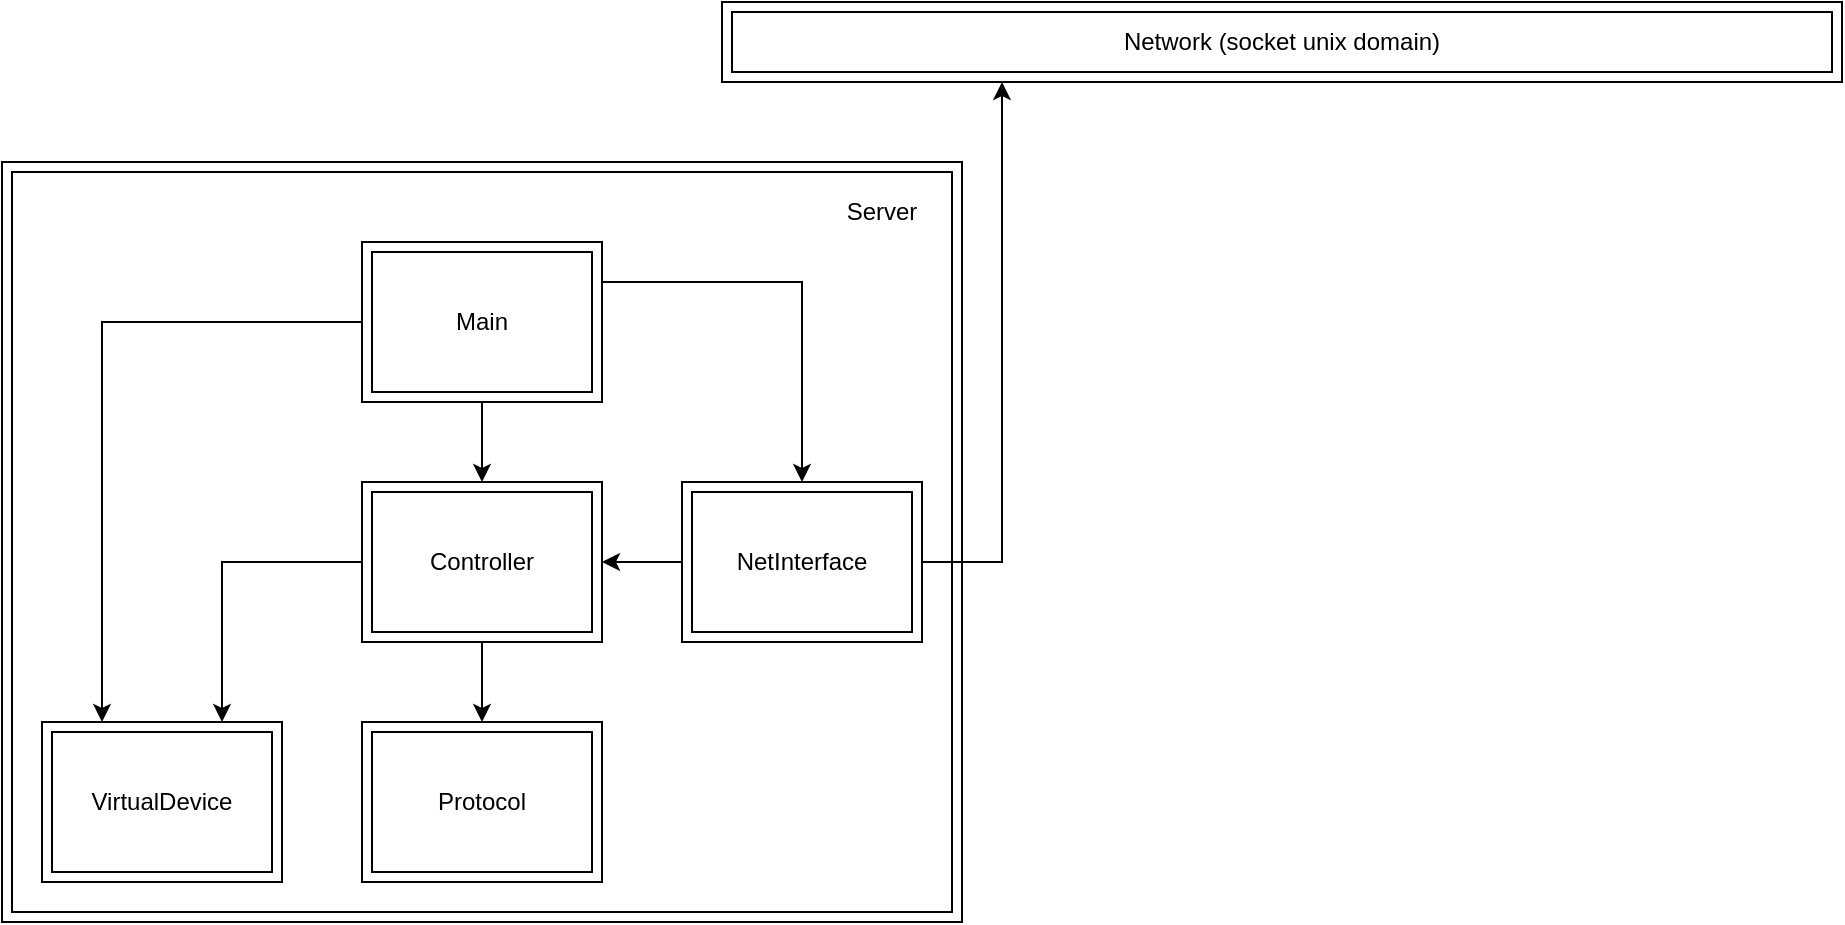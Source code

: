 <mxfile version="23.0.2" type="device">
  <diagram name="Page-1" id="-bZV5gwYtTpTdPIbU5qQ">
    <mxGraphModel dx="1509" dy="2716" grid="1" gridSize="10" guides="1" tooltips="1" connect="1" arrows="1" fold="1" page="1" pageScale="1" pageWidth="1600" pageHeight="900" math="0" shadow="0">
      <root>
        <mxCell id="0" />
        <mxCell id="1" parent="0" />
        <mxCell id="MFcw-dO1BtuP08sehXAr-30" value="Network (socket unix domain)" style="shape=ext;margin=3;double=1;whiteSpace=wrap;html=1;align=center;rotation=0;" vertex="1" parent="1">
          <mxGeometry x="440" y="-1720" width="560" height="40" as="geometry" />
        </mxCell>
        <mxCell id="MFcw-dO1BtuP08sehXAr-32" value="" style="group" vertex="1" connectable="0" parent="1">
          <mxGeometry x="80" y="-1640" width="480" height="380" as="geometry" />
        </mxCell>
        <mxCell id="MFcw-dO1BtuP08sehXAr-26" value="\" style="shape=ext;margin=3;double=1;whiteSpace=wrap;html=1;align=center;" vertex="1" parent="MFcw-dO1BtuP08sehXAr-32">
          <mxGeometry width="480" height="380" as="geometry" />
        </mxCell>
        <mxCell id="MFcw-dO1BtuP08sehXAr-2" value="VirtualDevice" style="shape=ext;margin=3;double=1;whiteSpace=wrap;html=1;align=center;" vertex="1" parent="MFcw-dO1BtuP08sehXAr-32">
          <mxGeometry x="20" y="280" width="120" height="80" as="geometry" />
        </mxCell>
        <mxCell id="MFcw-dO1BtuP08sehXAr-3" value="Protocol" style="shape=ext;margin=3;double=1;whiteSpace=wrap;html=1;align=center;" vertex="1" parent="MFcw-dO1BtuP08sehXAr-32">
          <mxGeometry x="180" y="280" width="120" height="80" as="geometry" />
        </mxCell>
        <mxCell id="MFcw-dO1BtuP08sehXAr-16" style="edgeStyle=orthogonalEdgeStyle;rounded=0;orthogonalLoop=1;jettySize=auto;html=1;exitX=0.5;exitY=1;exitDx=0;exitDy=0;entryX=0.5;entryY=0;entryDx=0;entryDy=0;" edge="1" parent="MFcw-dO1BtuP08sehXAr-32" source="MFcw-dO1BtuP08sehXAr-4" target="MFcw-dO1BtuP08sehXAr-3">
          <mxGeometry relative="1" as="geometry" />
        </mxCell>
        <mxCell id="MFcw-dO1BtuP08sehXAr-17" style="edgeStyle=orthogonalEdgeStyle;rounded=0;orthogonalLoop=1;jettySize=auto;html=1;exitX=0;exitY=0.5;exitDx=0;exitDy=0;entryX=0.75;entryY=0;entryDx=0;entryDy=0;" edge="1" parent="MFcw-dO1BtuP08sehXAr-32" source="MFcw-dO1BtuP08sehXAr-4" target="MFcw-dO1BtuP08sehXAr-2">
          <mxGeometry relative="1" as="geometry" />
        </mxCell>
        <mxCell id="MFcw-dO1BtuP08sehXAr-4" value="Controller" style="shape=ext;margin=3;double=1;whiteSpace=wrap;html=1;align=center;" vertex="1" parent="MFcw-dO1BtuP08sehXAr-32">
          <mxGeometry x="180" y="160" width="120" height="80" as="geometry" />
        </mxCell>
        <mxCell id="MFcw-dO1BtuP08sehXAr-22" style="edgeStyle=orthogonalEdgeStyle;rounded=0;orthogonalLoop=1;jettySize=auto;html=1;exitX=0;exitY=0.5;exitDx=0;exitDy=0;entryX=0.25;entryY=0;entryDx=0;entryDy=0;" edge="1" parent="MFcw-dO1BtuP08sehXAr-32" source="MFcw-dO1BtuP08sehXAr-6" target="MFcw-dO1BtuP08sehXAr-2">
          <mxGeometry relative="1" as="geometry" />
        </mxCell>
        <mxCell id="MFcw-dO1BtuP08sehXAr-25" style="edgeStyle=orthogonalEdgeStyle;rounded=0;orthogonalLoop=1;jettySize=auto;html=1;exitX=0.5;exitY=1;exitDx=0;exitDy=0;entryX=0.5;entryY=0;entryDx=0;entryDy=0;" edge="1" parent="MFcw-dO1BtuP08sehXAr-32" source="MFcw-dO1BtuP08sehXAr-6" target="MFcw-dO1BtuP08sehXAr-4">
          <mxGeometry relative="1" as="geometry" />
        </mxCell>
        <mxCell id="MFcw-dO1BtuP08sehXAr-6" value="Main" style="shape=ext;margin=3;double=1;whiteSpace=wrap;html=1;align=center;" vertex="1" parent="MFcw-dO1BtuP08sehXAr-32">
          <mxGeometry x="180" y="40" width="120" height="80" as="geometry" />
        </mxCell>
        <mxCell id="MFcw-dO1BtuP08sehXAr-34" style="edgeStyle=orthogonalEdgeStyle;rounded=0;orthogonalLoop=1;jettySize=auto;html=1;exitX=0;exitY=0.5;exitDx=0;exitDy=0;entryX=1;entryY=0.5;entryDx=0;entryDy=0;" edge="1" parent="MFcw-dO1BtuP08sehXAr-32" source="MFcw-dO1BtuP08sehXAr-7" target="MFcw-dO1BtuP08sehXAr-4">
          <mxGeometry relative="1" as="geometry" />
        </mxCell>
        <mxCell id="MFcw-dO1BtuP08sehXAr-7" value="NetInterface" style="shape=ext;margin=3;double=1;whiteSpace=wrap;html=1;align=center;" vertex="1" parent="MFcw-dO1BtuP08sehXAr-32">
          <mxGeometry x="340" y="160" width="120" height="80" as="geometry" />
        </mxCell>
        <mxCell id="MFcw-dO1BtuP08sehXAr-28" style="edgeStyle=orthogonalEdgeStyle;rounded=0;orthogonalLoop=1;jettySize=auto;html=1;exitX=1;exitY=0.25;exitDx=0;exitDy=0;entryX=0.5;entryY=0;entryDx=0;entryDy=0;" edge="1" parent="MFcw-dO1BtuP08sehXAr-32" source="MFcw-dO1BtuP08sehXAr-6" target="MFcw-dO1BtuP08sehXAr-7">
          <mxGeometry relative="1" as="geometry" />
        </mxCell>
        <mxCell id="MFcw-dO1BtuP08sehXAr-27" value="Server" style="text;html=1;strokeColor=none;fillColor=none;align=center;verticalAlign=middle;whiteSpace=wrap;rounded=0;" vertex="1" parent="MFcw-dO1BtuP08sehXAr-32">
          <mxGeometry x="410" y="10" width="60" height="30" as="geometry" />
        </mxCell>
        <mxCell id="MFcw-dO1BtuP08sehXAr-33" style="edgeStyle=orthogonalEdgeStyle;rounded=0;orthogonalLoop=1;jettySize=auto;html=1;exitX=1;exitY=0.5;exitDx=0;exitDy=0;entryX=0.25;entryY=1;entryDx=0;entryDy=0;" edge="1" parent="1" source="MFcw-dO1BtuP08sehXAr-7" target="MFcw-dO1BtuP08sehXAr-30">
          <mxGeometry relative="1" as="geometry" />
        </mxCell>
      </root>
    </mxGraphModel>
  </diagram>
</mxfile>
